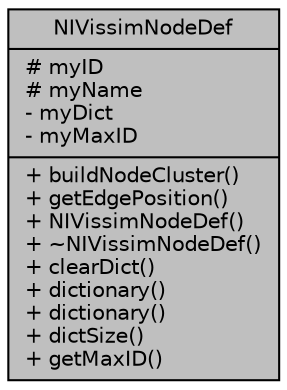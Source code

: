 digraph "NIVissimNodeDef"
{
  edge [fontname="Helvetica",fontsize="10",labelfontname="Helvetica",labelfontsize="10"];
  node [fontname="Helvetica",fontsize="10",shape=record];
  Node3 [label="{NIVissimNodeDef\n|# myID\l# myName\l- myDict\l- myMaxID\l|+ buildNodeCluster()\l+ getEdgePosition()\l+ NIVissimNodeDef()\l+ ~NIVissimNodeDef()\l+ clearDict()\l+ dictionary()\l+ dictionary()\l+ dictSize()\l+ getMaxID()\l}",height=0.2,width=0.4,color="black", fillcolor="grey75", style="filled", fontcolor="black"];
}
